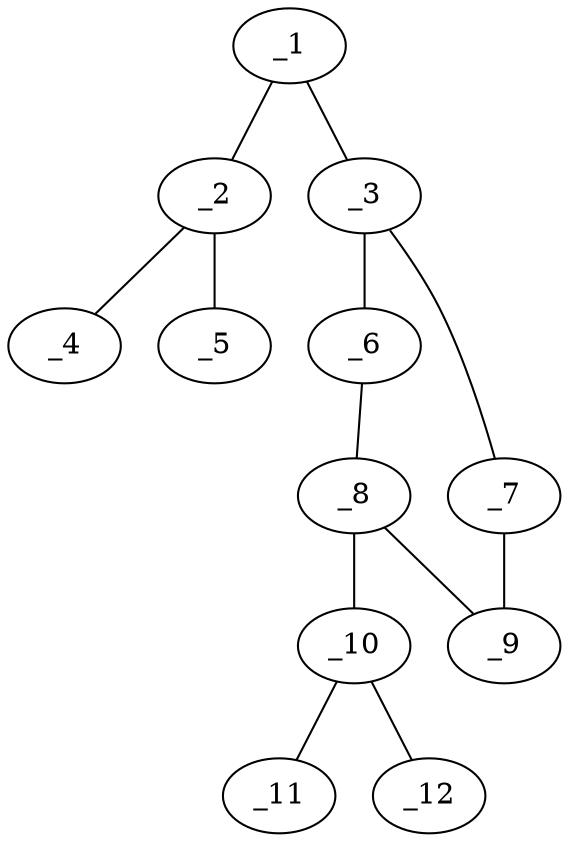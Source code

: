 graph molid31539 {
	_1	 [charge=0,
		chem=4,
		symbol="N  ",
		x="2.1811",
		y="-1.0626"];
	_2	 [charge=0,
		chem=1,
		symbol="C  ",
		x="2.5878",
		y="-1.9762"];
	_1 -- _2	 [valence=1];
	_3	 [charge=0,
		chem=1,
		symbol="C  ",
		x="2.7688",
		y="-0.2536"];
	_1 -- _3	 [valence=1];
	_4	 [charge=0,
		chem=1,
		symbol="C  ",
		x=2,
		y="-2.7852"];
	_2 -- _4	 [valence=1];
	_5	 [charge=0,
		chem=2,
		symbol="O  ",
		x="3.5823",
		y="-2.0807"];
	_2 -- _5	 [valence=2];
	_6	 [charge=0,
		chem=5,
		symbol="S  ",
		x="2.4598",
		y="0.6974"];
	_3 -- _6	 [valence=1];
	_7	 [charge=0,
		chem=4,
		symbol="N  ",
		x="3.7688",
		y="-0.2536"];
	_3 -- _7	 [valence=2];
	_8	 [charge=0,
		chem=1,
		symbol="C  ",
		x="3.2688",
		y="1.2852"];
	_6 -- _8	 [valence=1];
	_9	 [charge=0,
		chem=1,
		symbol="C  ",
		x="4.0779",
		y="0.6974"];
	_7 -- _9	 [valence=1];
	_8 -- _9	 [valence=2];
	_10	 [charge=1,
		chem=4,
		symbol="N  ",
		x="3.2689",
		y="2.2852"];
	_8 -- _10	 [valence=1];
	_11	 [charge=0,
		chem=2,
		symbol="O  ",
		x="4.1349",
		y="2.7852"];
	_10 -- _11	 [valence=2];
	_12	 [charge="-1",
		chem=2,
		symbol="O  ",
		x="2.4028",
		y="2.7852"];
	_10 -- _12	 [valence=1];
}
